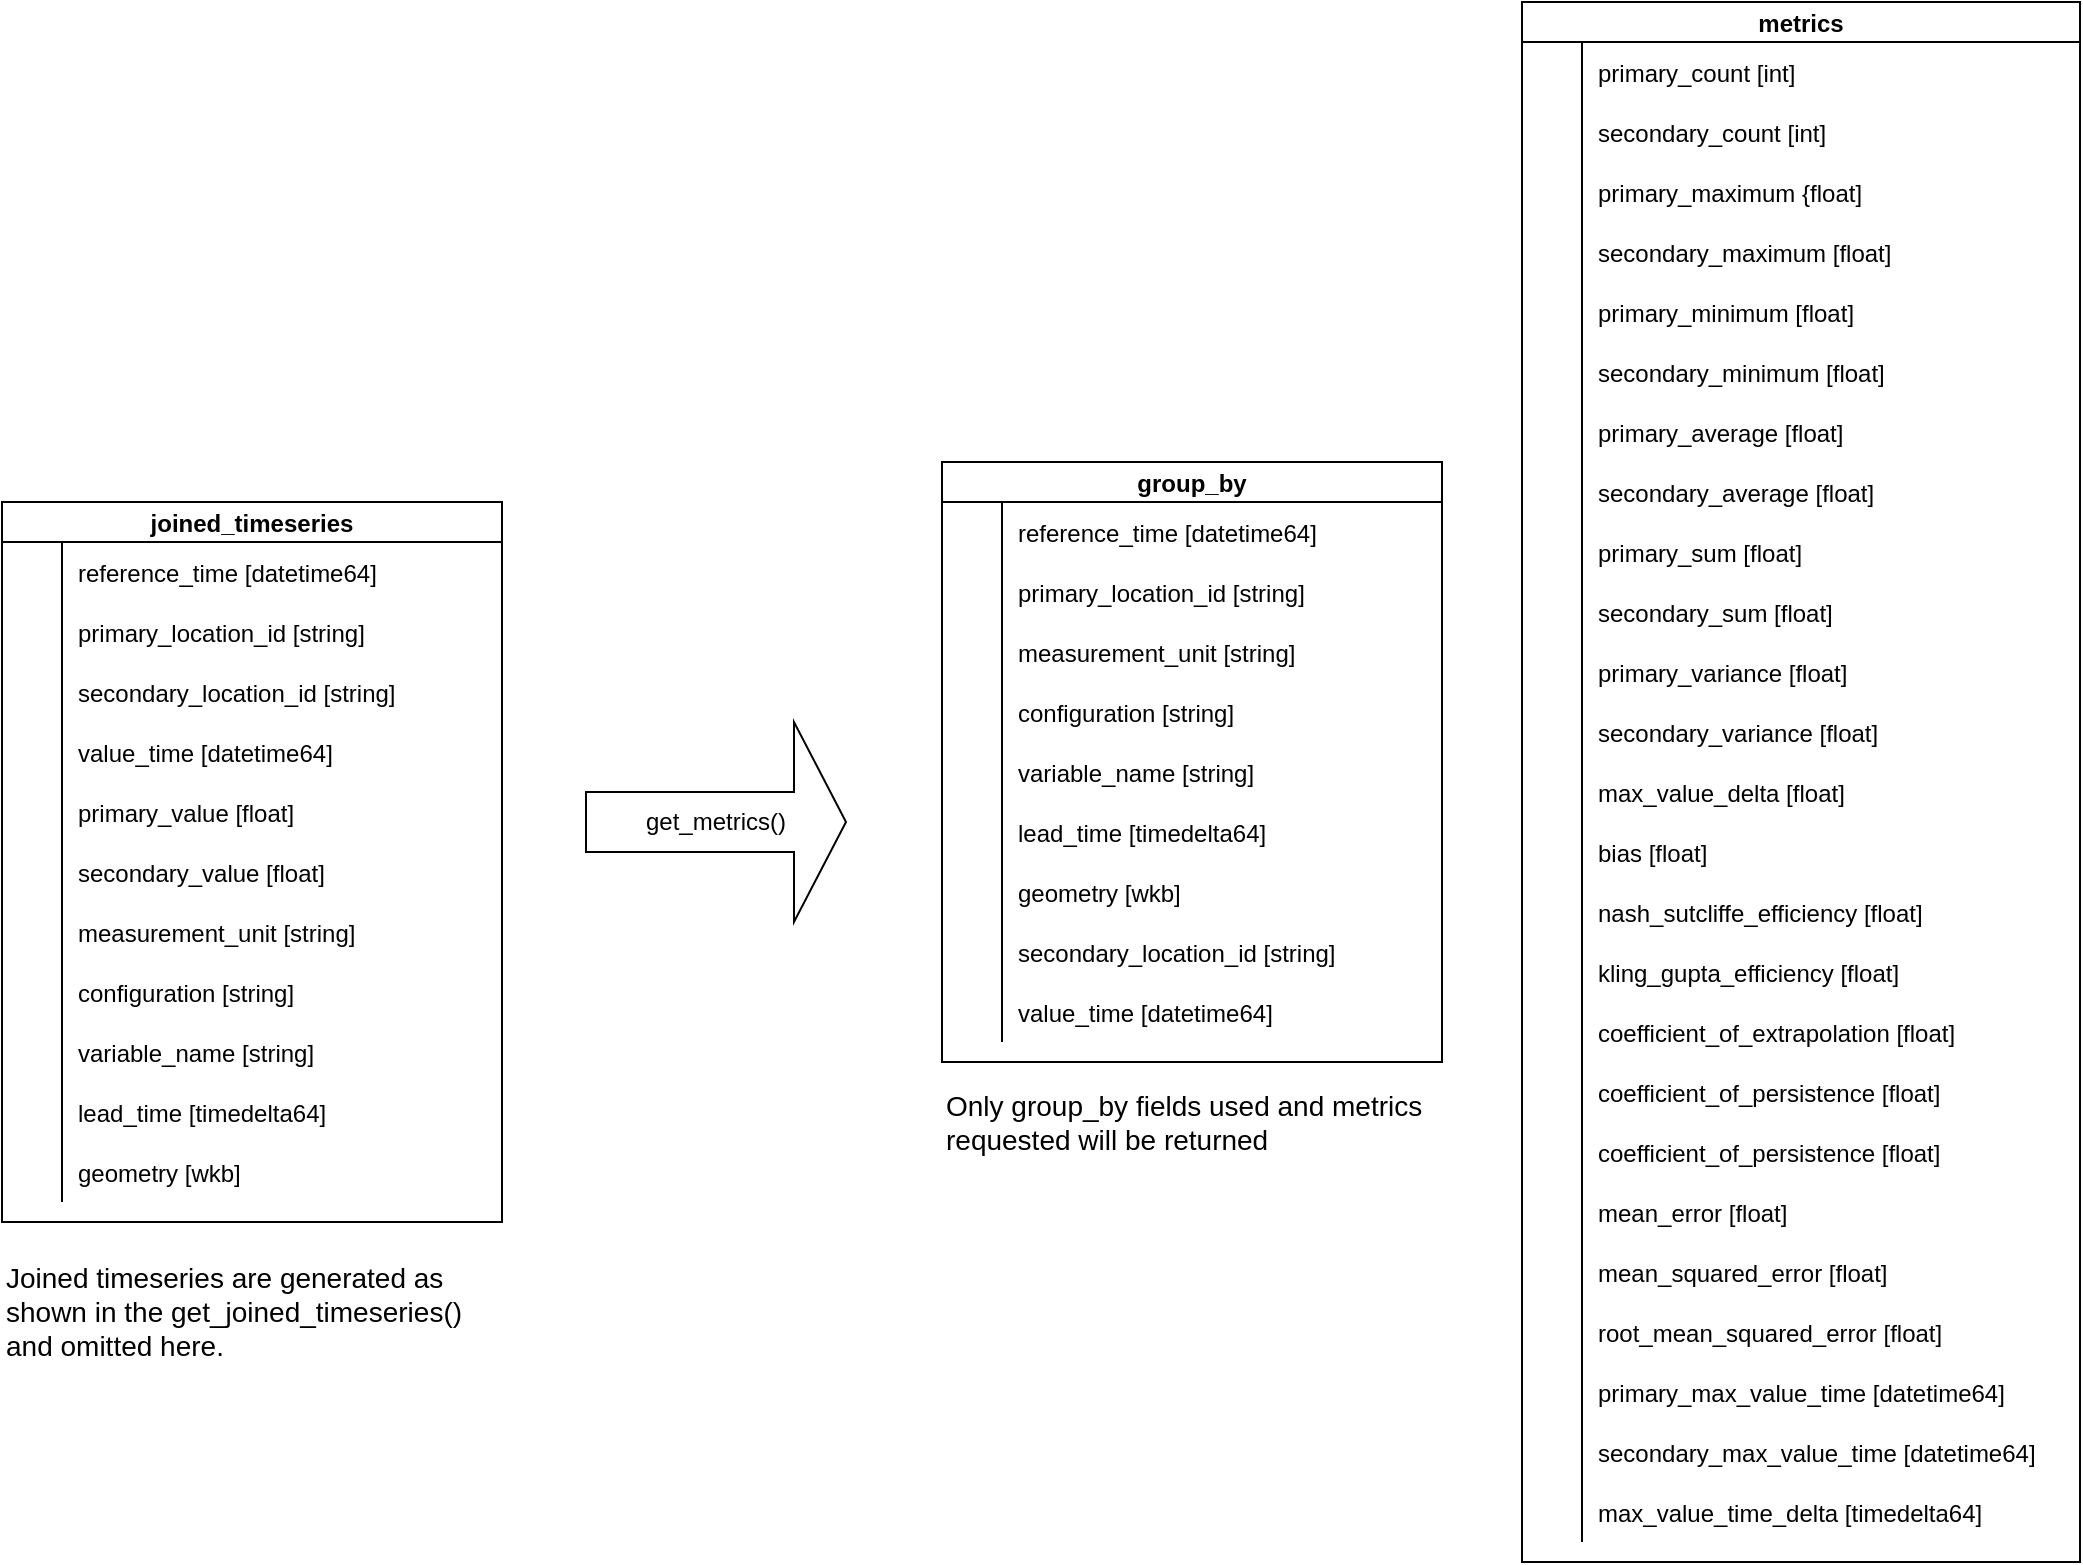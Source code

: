 <mxfile version="21.2.9" type="device">
  <diagram id="R2lEEEUBdFMjLlhIrx00" name="Page-1">
    <mxGraphModel dx="1360" dy="746" grid="1" gridSize="10" guides="1" tooltips="1" connect="1" arrows="1" fold="1" page="1" pageScale="1" pageWidth="1100" pageHeight="850" math="0" shadow="0" extFonts="Permanent Marker^https://fonts.googleapis.com/css?family=Permanent+Marker">
      <root>
        <mxCell id="0" />
        <mxCell id="1" parent="0" />
        <mxCell id="tc0GpmM06Jn6VgE5xIzc-20" value="metrics" style="shape=table;startSize=20;container=1;collapsible=1;childLayout=tableLayout;fixedRows=1;rowLines=0;fontStyle=1;align=center;resizeLast=1;" parent="1" vertex="1">
          <mxGeometry x="800" y="30" width="279" height="780" as="geometry" />
        </mxCell>
        <mxCell id="tc0GpmM06Jn6VgE5xIzc-21" value="" style="shape=partialRectangle;collapsible=0;dropTarget=0;pointerEvents=0;fillColor=none;points=[[0,0.5],[1,0.5]];portConstraint=eastwest;top=0;left=0;right=0;bottom=0;" parent="tc0GpmM06Jn6VgE5xIzc-20" vertex="1">
          <mxGeometry y="20" width="279" height="30" as="geometry" />
        </mxCell>
        <mxCell id="tc0GpmM06Jn6VgE5xIzc-22" value="" style="shape=partialRectangle;overflow=hidden;connectable=0;fillColor=none;top=0;left=0;bottom=0;right=0;" parent="tc0GpmM06Jn6VgE5xIzc-21" vertex="1">
          <mxGeometry width="30" height="30" as="geometry">
            <mxRectangle width="30" height="30" as="alternateBounds" />
          </mxGeometry>
        </mxCell>
        <mxCell id="tc0GpmM06Jn6VgE5xIzc-23" value="primary_count [int]" style="shape=partialRectangle;overflow=hidden;connectable=0;fillColor=none;top=0;left=0;bottom=0;right=0;align=left;spacingLeft=6;" parent="tc0GpmM06Jn6VgE5xIzc-21" vertex="1">
          <mxGeometry x="30" width="249" height="30" as="geometry">
            <mxRectangle width="249" height="30" as="alternateBounds" />
          </mxGeometry>
        </mxCell>
        <mxCell id="tc0GpmM06Jn6VgE5xIzc-36" style="shape=partialRectangle;collapsible=0;dropTarget=0;pointerEvents=0;fillColor=none;points=[[0,0.5],[1,0.5]];portConstraint=eastwest;top=0;left=0;right=0;bottom=0;" parent="tc0GpmM06Jn6VgE5xIzc-20" vertex="1">
          <mxGeometry y="50" width="279" height="30" as="geometry" />
        </mxCell>
        <mxCell id="tc0GpmM06Jn6VgE5xIzc-37" value="" style="shape=partialRectangle;overflow=hidden;connectable=0;fillColor=none;top=0;left=0;bottom=0;right=0;" parent="tc0GpmM06Jn6VgE5xIzc-36" vertex="1">
          <mxGeometry width="30" height="30" as="geometry">
            <mxRectangle width="30" height="30" as="alternateBounds" />
          </mxGeometry>
        </mxCell>
        <mxCell id="tc0GpmM06Jn6VgE5xIzc-38" value="secondary_count [int]" style="shape=partialRectangle;overflow=hidden;connectable=0;fillColor=none;top=0;left=0;bottom=0;right=0;align=left;spacingLeft=6;" parent="tc0GpmM06Jn6VgE5xIzc-36" vertex="1">
          <mxGeometry x="30" width="249" height="30" as="geometry">
            <mxRectangle width="249" height="30" as="alternateBounds" />
          </mxGeometry>
        </mxCell>
        <mxCell id="tc0GpmM06Jn6VgE5xIzc-30" style="shape=partialRectangle;collapsible=0;dropTarget=0;pointerEvents=0;fillColor=none;points=[[0,0.5],[1,0.5]];portConstraint=eastwest;top=0;left=0;right=0;bottom=0;" parent="tc0GpmM06Jn6VgE5xIzc-20" vertex="1">
          <mxGeometry y="80" width="279" height="30" as="geometry" />
        </mxCell>
        <mxCell id="tc0GpmM06Jn6VgE5xIzc-31" value="" style="shape=partialRectangle;overflow=hidden;connectable=0;fillColor=none;top=0;left=0;bottom=0;right=0;" parent="tc0GpmM06Jn6VgE5xIzc-30" vertex="1">
          <mxGeometry width="30" height="30" as="geometry">
            <mxRectangle width="30" height="30" as="alternateBounds" />
          </mxGeometry>
        </mxCell>
        <mxCell id="tc0GpmM06Jn6VgE5xIzc-32" value="primary_maximum {float]" style="shape=partialRectangle;overflow=hidden;connectable=0;fillColor=none;top=0;left=0;bottom=0;right=0;align=left;spacingLeft=6;" parent="tc0GpmM06Jn6VgE5xIzc-30" vertex="1">
          <mxGeometry x="30" width="249" height="30" as="geometry">
            <mxRectangle width="249" height="30" as="alternateBounds" />
          </mxGeometry>
        </mxCell>
        <mxCell id="tc0GpmM06Jn6VgE5xIzc-33" style="shape=partialRectangle;collapsible=0;dropTarget=0;pointerEvents=0;fillColor=none;points=[[0,0.5],[1,0.5]];portConstraint=eastwest;top=0;left=0;right=0;bottom=0;" parent="tc0GpmM06Jn6VgE5xIzc-20" vertex="1">
          <mxGeometry y="110" width="279" height="30" as="geometry" />
        </mxCell>
        <mxCell id="tc0GpmM06Jn6VgE5xIzc-34" value="" style="shape=partialRectangle;overflow=hidden;connectable=0;fillColor=none;top=0;left=0;bottom=0;right=0;" parent="tc0GpmM06Jn6VgE5xIzc-33" vertex="1">
          <mxGeometry width="30" height="30" as="geometry">
            <mxRectangle width="30" height="30" as="alternateBounds" />
          </mxGeometry>
        </mxCell>
        <mxCell id="tc0GpmM06Jn6VgE5xIzc-35" value="secondary_maximum [float]" style="shape=partialRectangle;overflow=hidden;connectable=0;fillColor=none;top=0;left=0;bottom=0;right=0;align=left;spacingLeft=6;" parent="tc0GpmM06Jn6VgE5xIzc-33" vertex="1">
          <mxGeometry x="30" width="249" height="30" as="geometry">
            <mxRectangle width="249" height="30" as="alternateBounds" />
          </mxGeometry>
        </mxCell>
        <mxCell id="tc0GpmM06Jn6VgE5xIzc-53" style="shape=partialRectangle;collapsible=0;dropTarget=0;pointerEvents=0;fillColor=none;points=[[0,0.5],[1,0.5]];portConstraint=eastwest;top=0;left=0;right=0;bottom=0;" parent="tc0GpmM06Jn6VgE5xIzc-20" vertex="1">
          <mxGeometry y="140" width="279" height="30" as="geometry" />
        </mxCell>
        <mxCell id="tc0GpmM06Jn6VgE5xIzc-54" value="" style="shape=partialRectangle;overflow=hidden;connectable=0;fillColor=none;top=0;left=0;bottom=0;right=0;" parent="tc0GpmM06Jn6VgE5xIzc-53" vertex="1">
          <mxGeometry width="30" height="30" as="geometry">
            <mxRectangle width="30" height="30" as="alternateBounds" />
          </mxGeometry>
        </mxCell>
        <mxCell id="tc0GpmM06Jn6VgE5xIzc-55" value="primary_minimum [float]" style="shape=partialRectangle;overflow=hidden;connectable=0;fillColor=none;top=0;left=0;bottom=0;right=0;align=left;spacingLeft=6;" parent="tc0GpmM06Jn6VgE5xIzc-53" vertex="1">
          <mxGeometry x="30" width="249" height="30" as="geometry">
            <mxRectangle width="249" height="30" as="alternateBounds" />
          </mxGeometry>
        </mxCell>
        <mxCell id="tc0GpmM06Jn6VgE5xIzc-56" style="shape=partialRectangle;collapsible=0;dropTarget=0;pointerEvents=0;fillColor=none;points=[[0,0.5],[1,0.5]];portConstraint=eastwest;top=0;left=0;right=0;bottom=0;" parent="tc0GpmM06Jn6VgE5xIzc-20" vertex="1">
          <mxGeometry y="170" width="279" height="30" as="geometry" />
        </mxCell>
        <mxCell id="tc0GpmM06Jn6VgE5xIzc-57" value="" style="shape=partialRectangle;overflow=hidden;connectable=0;fillColor=none;top=0;left=0;bottom=0;right=0;" parent="tc0GpmM06Jn6VgE5xIzc-56" vertex="1">
          <mxGeometry width="30" height="30" as="geometry">
            <mxRectangle width="30" height="30" as="alternateBounds" />
          </mxGeometry>
        </mxCell>
        <mxCell id="tc0GpmM06Jn6VgE5xIzc-58" value="secondary_minimum [float]" style="shape=partialRectangle;overflow=hidden;connectable=0;fillColor=none;top=0;left=0;bottom=0;right=0;align=left;spacingLeft=6;" parent="tc0GpmM06Jn6VgE5xIzc-56" vertex="1">
          <mxGeometry x="30" width="249" height="30" as="geometry">
            <mxRectangle width="249" height="30" as="alternateBounds" />
          </mxGeometry>
        </mxCell>
        <mxCell id="tc0GpmM06Jn6VgE5xIzc-66" style="shape=partialRectangle;collapsible=0;dropTarget=0;pointerEvents=0;fillColor=none;points=[[0,0.5],[1,0.5]];portConstraint=eastwest;top=0;left=0;right=0;bottom=0;" parent="tc0GpmM06Jn6VgE5xIzc-20" vertex="1">
          <mxGeometry y="200" width="279" height="30" as="geometry" />
        </mxCell>
        <mxCell id="tc0GpmM06Jn6VgE5xIzc-67" value="" style="shape=partialRectangle;overflow=hidden;connectable=0;fillColor=none;top=0;left=0;bottom=0;right=0;" parent="tc0GpmM06Jn6VgE5xIzc-66" vertex="1">
          <mxGeometry width="30" height="30" as="geometry">
            <mxRectangle width="30" height="30" as="alternateBounds" />
          </mxGeometry>
        </mxCell>
        <mxCell id="tc0GpmM06Jn6VgE5xIzc-68" value="primary_average [float]" style="shape=partialRectangle;overflow=hidden;connectable=0;fillColor=none;top=0;left=0;bottom=0;right=0;align=left;spacingLeft=6;" parent="tc0GpmM06Jn6VgE5xIzc-66" vertex="1">
          <mxGeometry x="30" width="249" height="30" as="geometry">
            <mxRectangle width="249" height="30" as="alternateBounds" />
          </mxGeometry>
        </mxCell>
        <mxCell id="tc0GpmM06Jn6VgE5xIzc-40" style="shape=partialRectangle;collapsible=0;dropTarget=0;pointerEvents=0;fillColor=none;points=[[0,0.5],[1,0.5]];portConstraint=eastwest;top=0;left=0;right=0;bottom=0;" parent="tc0GpmM06Jn6VgE5xIzc-20" vertex="1">
          <mxGeometry y="230" width="279" height="30" as="geometry" />
        </mxCell>
        <mxCell id="tc0GpmM06Jn6VgE5xIzc-41" value="" style="shape=partialRectangle;overflow=hidden;connectable=0;fillColor=none;top=0;left=0;bottom=0;right=0;" parent="tc0GpmM06Jn6VgE5xIzc-40" vertex="1">
          <mxGeometry width="30" height="30" as="geometry">
            <mxRectangle width="30" height="30" as="alternateBounds" />
          </mxGeometry>
        </mxCell>
        <mxCell id="tc0GpmM06Jn6VgE5xIzc-42" value="secondary_average [float]" style="shape=partialRectangle;overflow=hidden;connectable=0;fillColor=none;top=0;left=0;bottom=0;right=0;align=left;spacingLeft=6;" parent="tc0GpmM06Jn6VgE5xIzc-40" vertex="1">
          <mxGeometry x="30" width="249" height="30" as="geometry">
            <mxRectangle width="249" height="30" as="alternateBounds" />
          </mxGeometry>
        </mxCell>
        <mxCell id="tc0GpmM06Jn6VgE5xIzc-24" value="" style="shape=partialRectangle;collapsible=0;dropTarget=0;pointerEvents=0;fillColor=none;points=[[0,0.5],[1,0.5]];portConstraint=eastwest;top=0;left=0;right=0;bottom=0;" parent="tc0GpmM06Jn6VgE5xIzc-20" vertex="1">
          <mxGeometry y="260" width="279" height="30" as="geometry" />
        </mxCell>
        <mxCell id="tc0GpmM06Jn6VgE5xIzc-25" value="" style="shape=partialRectangle;overflow=hidden;connectable=0;fillColor=none;top=0;left=0;bottom=0;right=0;" parent="tc0GpmM06Jn6VgE5xIzc-24" vertex="1">
          <mxGeometry width="30" height="30" as="geometry">
            <mxRectangle width="30" height="30" as="alternateBounds" />
          </mxGeometry>
        </mxCell>
        <mxCell id="tc0GpmM06Jn6VgE5xIzc-26" value="primary_sum [float]" style="shape=partialRectangle;overflow=hidden;connectable=0;fillColor=none;top=0;left=0;bottom=0;right=0;align=left;spacingLeft=6;" parent="tc0GpmM06Jn6VgE5xIzc-24" vertex="1">
          <mxGeometry x="30" width="249" height="30" as="geometry">
            <mxRectangle width="249" height="30" as="alternateBounds" />
          </mxGeometry>
        </mxCell>
        <mxCell id="tc0GpmM06Jn6VgE5xIzc-132" style="shape=partialRectangle;collapsible=0;dropTarget=0;pointerEvents=0;fillColor=none;points=[[0,0.5],[1,0.5]];portConstraint=eastwest;top=0;left=0;right=0;bottom=0;" parent="tc0GpmM06Jn6VgE5xIzc-20" vertex="1">
          <mxGeometry y="290" width="279" height="30" as="geometry" />
        </mxCell>
        <mxCell id="tc0GpmM06Jn6VgE5xIzc-133" style="shape=partialRectangle;overflow=hidden;connectable=0;fillColor=none;top=0;left=0;bottom=0;right=0;" parent="tc0GpmM06Jn6VgE5xIzc-132" vertex="1">
          <mxGeometry width="30" height="30" as="geometry">
            <mxRectangle width="30" height="30" as="alternateBounds" />
          </mxGeometry>
        </mxCell>
        <mxCell id="tc0GpmM06Jn6VgE5xIzc-134" value="secondary_sum [float]" style="shape=partialRectangle;overflow=hidden;connectable=0;fillColor=none;top=0;left=0;bottom=0;right=0;align=left;spacingLeft=6;" parent="tc0GpmM06Jn6VgE5xIzc-132" vertex="1">
          <mxGeometry x="30" width="249" height="30" as="geometry">
            <mxRectangle width="249" height="30" as="alternateBounds" />
          </mxGeometry>
        </mxCell>
        <mxCell id="tc0GpmM06Jn6VgE5xIzc-135" style="shape=partialRectangle;collapsible=0;dropTarget=0;pointerEvents=0;fillColor=none;points=[[0,0.5],[1,0.5]];portConstraint=eastwest;top=0;left=0;right=0;bottom=0;" parent="tc0GpmM06Jn6VgE5xIzc-20" vertex="1">
          <mxGeometry y="320" width="279" height="30" as="geometry" />
        </mxCell>
        <mxCell id="tc0GpmM06Jn6VgE5xIzc-136" style="shape=partialRectangle;overflow=hidden;connectable=0;fillColor=none;top=0;left=0;bottom=0;right=0;" parent="tc0GpmM06Jn6VgE5xIzc-135" vertex="1">
          <mxGeometry width="30" height="30" as="geometry">
            <mxRectangle width="30" height="30" as="alternateBounds" />
          </mxGeometry>
        </mxCell>
        <mxCell id="tc0GpmM06Jn6VgE5xIzc-137" value="primary_variance [float]" style="shape=partialRectangle;overflow=hidden;connectable=0;fillColor=none;top=0;left=0;bottom=0;right=0;align=left;spacingLeft=6;" parent="tc0GpmM06Jn6VgE5xIzc-135" vertex="1">
          <mxGeometry x="30" width="249" height="30" as="geometry">
            <mxRectangle width="249" height="30" as="alternateBounds" />
          </mxGeometry>
        </mxCell>
        <mxCell id="tc0GpmM06Jn6VgE5xIzc-138" style="shape=partialRectangle;collapsible=0;dropTarget=0;pointerEvents=0;fillColor=none;points=[[0,0.5],[1,0.5]];portConstraint=eastwest;top=0;left=0;right=0;bottom=0;" parent="tc0GpmM06Jn6VgE5xIzc-20" vertex="1">
          <mxGeometry y="350" width="279" height="30" as="geometry" />
        </mxCell>
        <mxCell id="tc0GpmM06Jn6VgE5xIzc-139" style="shape=partialRectangle;overflow=hidden;connectable=0;fillColor=none;top=0;left=0;bottom=0;right=0;" parent="tc0GpmM06Jn6VgE5xIzc-138" vertex="1">
          <mxGeometry width="30" height="30" as="geometry">
            <mxRectangle width="30" height="30" as="alternateBounds" />
          </mxGeometry>
        </mxCell>
        <mxCell id="tc0GpmM06Jn6VgE5xIzc-140" value="secondary_variance [float]" style="shape=partialRectangle;overflow=hidden;connectable=0;fillColor=none;top=0;left=0;bottom=0;right=0;align=left;spacingLeft=6;" parent="tc0GpmM06Jn6VgE5xIzc-138" vertex="1">
          <mxGeometry x="30" width="249" height="30" as="geometry">
            <mxRectangle width="249" height="30" as="alternateBounds" />
          </mxGeometry>
        </mxCell>
        <mxCell id="tc0GpmM06Jn6VgE5xIzc-141" style="shape=partialRectangle;collapsible=0;dropTarget=0;pointerEvents=0;fillColor=none;points=[[0,0.5],[1,0.5]];portConstraint=eastwest;top=0;left=0;right=0;bottom=0;" parent="tc0GpmM06Jn6VgE5xIzc-20" vertex="1">
          <mxGeometry y="380" width="279" height="30" as="geometry" />
        </mxCell>
        <mxCell id="tc0GpmM06Jn6VgE5xIzc-142" style="shape=partialRectangle;overflow=hidden;connectable=0;fillColor=none;top=0;left=0;bottom=0;right=0;" parent="tc0GpmM06Jn6VgE5xIzc-141" vertex="1">
          <mxGeometry width="30" height="30" as="geometry">
            <mxRectangle width="30" height="30" as="alternateBounds" />
          </mxGeometry>
        </mxCell>
        <mxCell id="tc0GpmM06Jn6VgE5xIzc-143" value="max_value_delta [float]" style="shape=partialRectangle;overflow=hidden;connectable=0;fillColor=none;top=0;left=0;bottom=0;right=0;align=left;spacingLeft=6;" parent="tc0GpmM06Jn6VgE5xIzc-141" vertex="1">
          <mxGeometry x="30" width="249" height="30" as="geometry">
            <mxRectangle width="249" height="30" as="alternateBounds" />
          </mxGeometry>
        </mxCell>
        <mxCell id="tc0GpmM06Jn6VgE5xIzc-144" style="shape=partialRectangle;collapsible=0;dropTarget=0;pointerEvents=0;fillColor=none;points=[[0,0.5],[1,0.5]];portConstraint=eastwest;top=0;left=0;right=0;bottom=0;" parent="tc0GpmM06Jn6VgE5xIzc-20" vertex="1">
          <mxGeometry y="410" width="279" height="30" as="geometry" />
        </mxCell>
        <mxCell id="tc0GpmM06Jn6VgE5xIzc-145" style="shape=partialRectangle;overflow=hidden;connectable=0;fillColor=none;top=0;left=0;bottom=0;right=0;" parent="tc0GpmM06Jn6VgE5xIzc-144" vertex="1">
          <mxGeometry width="30" height="30" as="geometry">
            <mxRectangle width="30" height="30" as="alternateBounds" />
          </mxGeometry>
        </mxCell>
        <mxCell id="tc0GpmM06Jn6VgE5xIzc-146" value="bias [float]" style="shape=partialRectangle;overflow=hidden;connectable=0;fillColor=none;top=0;left=0;bottom=0;right=0;align=left;spacingLeft=6;" parent="tc0GpmM06Jn6VgE5xIzc-144" vertex="1">
          <mxGeometry x="30" width="249" height="30" as="geometry">
            <mxRectangle width="249" height="30" as="alternateBounds" />
          </mxGeometry>
        </mxCell>
        <mxCell id="tc0GpmM06Jn6VgE5xIzc-147" style="shape=partialRectangle;collapsible=0;dropTarget=0;pointerEvents=0;fillColor=none;points=[[0,0.5],[1,0.5]];portConstraint=eastwest;top=0;left=0;right=0;bottom=0;" parent="tc0GpmM06Jn6VgE5xIzc-20" vertex="1">
          <mxGeometry y="440" width="279" height="30" as="geometry" />
        </mxCell>
        <mxCell id="tc0GpmM06Jn6VgE5xIzc-148" style="shape=partialRectangle;overflow=hidden;connectable=0;fillColor=none;top=0;left=0;bottom=0;right=0;" parent="tc0GpmM06Jn6VgE5xIzc-147" vertex="1">
          <mxGeometry width="30" height="30" as="geometry">
            <mxRectangle width="30" height="30" as="alternateBounds" />
          </mxGeometry>
        </mxCell>
        <mxCell id="tc0GpmM06Jn6VgE5xIzc-149" value="nash_sutcliffe_efficiency [float]" style="shape=partialRectangle;overflow=hidden;connectable=0;fillColor=none;top=0;left=0;bottom=0;right=0;align=left;spacingLeft=6;" parent="tc0GpmM06Jn6VgE5xIzc-147" vertex="1">
          <mxGeometry x="30" width="249" height="30" as="geometry">
            <mxRectangle width="249" height="30" as="alternateBounds" />
          </mxGeometry>
        </mxCell>
        <mxCell id="tc0GpmM06Jn6VgE5xIzc-150" style="shape=partialRectangle;collapsible=0;dropTarget=0;pointerEvents=0;fillColor=none;points=[[0,0.5],[1,0.5]];portConstraint=eastwest;top=0;left=0;right=0;bottom=0;" parent="tc0GpmM06Jn6VgE5xIzc-20" vertex="1">
          <mxGeometry y="470" width="279" height="30" as="geometry" />
        </mxCell>
        <mxCell id="tc0GpmM06Jn6VgE5xIzc-151" style="shape=partialRectangle;overflow=hidden;connectable=0;fillColor=none;top=0;left=0;bottom=0;right=0;" parent="tc0GpmM06Jn6VgE5xIzc-150" vertex="1">
          <mxGeometry width="30" height="30" as="geometry">
            <mxRectangle width="30" height="30" as="alternateBounds" />
          </mxGeometry>
        </mxCell>
        <mxCell id="tc0GpmM06Jn6VgE5xIzc-152" value="kling_gupta_efficiency [float]" style="shape=partialRectangle;overflow=hidden;connectable=0;fillColor=none;top=0;left=0;bottom=0;right=0;align=left;spacingLeft=6;" parent="tc0GpmM06Jn6VgE5xIzc-150" vertex="1">
          <mxGeometry x="30" width="249" height="30" as="geometry">
            <mxRectangle width="249" height="30" as="alternateBounds" />
          </mxGeometry>
        </mxCell>
        <mxCell id="tc0GpmM06Jn6VgE5xIzc-153" style="shape=partialRectangle;collapsible=0;dropTarget=0;pointerEvents=0;fillColor=none;points=[[0,0.5],[1,0.5]];portConstraint=eastwest;top=0;left=0;right=0;bottom=0;" parent="tc0GpmM06Jn6VgE5xIzc-20" vertex="1">
          <mxGeometry y="500" width="279" height="30" as="geometry" />
        </mxCell>
        <mxCell id="tc0GpmM06Jn6VgE5xIzc-154" style="shape=partialRectangle;overflow=hidden;connectable=0;fillColor=none;top=0;left=0;bottom=0;right=0;" parent="tc0GpmM06Jn6VgE5xIzc-153" vertex="1">
          <mxGeometry width="30" height="30" as="geometry">
            <mxRectangle width="30" height="30" as="alternateBounds" />
          </mxGeometry>
        </mxCell>
        <mxCell id="tc0GpmM06Jn6VgE5xIzc-155" value="coefficient_of_extrapolation [float]" style="shape=partialRectangle;overflow=hidden;connectable=0;fillColor=none;top=0;left=0;bottom=0;right=0;align=left;spacingLeft=6;" parent="tc0GpmM06Jn6VgE5xIzc-153" vertex="1">
          <mxGeometry x="30" width="249" height="30" as="geometry">
            <mxRectangle width="249" height="30" as="alternateBounds" />
          </mxGeometry>
        </mxCell>
        <mxCell id="hadm9isXbqiWV2K95Yho-1" style="shape=partialRectangle;collapsible=0;dropTarget=0;pointerEvents=0;fillColor=none;points=[[0,0.5],[1,0.5]];portConstraint=eastwest;top=0;left=0;right=0;bottom=0;" vertex="1" parent="tc0GpmM06Jn6VgE5xIzc-20">
          <mxGeometry y="530" width="279" height="30" as="geometry" />
        </mxCell>
        <mxCell id="hadm9isXbqiWV2K95Yho-2" style="shape=partialRectangle;overflow=hidden;connectable=0;fillColor=none;top=0;left=0;bottom=0;right=0;" vertex="1" parent="hadm9isXbqiWV2K95Yho-1">
          <mxGeometry width="30" height="30" as="geometry">
            <mxRectangle width="30" height="30" as="alternateBounds" />
          </mxGeometry>
        </mxCell>
        <mxCell id="hadm9isXbqiWV2K95Yho-3" value="coefficient_of_persistence [float]" style="shape=partialRectangle;overflow=hidden;connectable=0;fillColor=none;top=0;left=0;bottom=0;right=0;align=left;spacingLeft=6;" vertex="1" parent="hadm9isXbqiWV2K95Yho-1">
          <mxGeometry x="30" width="249" height="30" as="geometry">
            <mxRectangle width="249" height="30" as="alternateBounds" />
          </mxGeometry>
        </mxCell>
        <mxCell id="tc0GpmM06Jn6VgE5xIzc-156" style="shape=partialRectangle;collapsible=0;dropTarget=0;pointerEvents=0;fillColor=none;points=[[0,0.5],[1,0.5]];portConstraint=eastwest;top=0;left=0;right=0;bottom=0;" parent="tc0GpmM06Jn6VgE5xIzc-20" vertex="1">
          <mxGeometry y="560" width="279" height="30" as="geometry" />
        </mxCell>
        <mxCell id="tc0GpmM06Jn6VgE5xIzc-157" style="shape=partialRectangle;overflow=hidden;connectable=0;fillColor=none;top=0;left=0;bottom=0;right=0;" parent="tc0GpmM06Jn6VgE5xIzc-156" vertex="1">
          <mxGeometry width="30" height="30" as="geometry">
            <mxRectangle width="30" height="30" as="alternateBounds" />
          </mxGeometry>
        </mxCell>
        <mxCell id="tc0GpmM06Jn6VgE5xIzc-158" value="coefficient_of_persistence [float]" style="shape=partialRectangle;overflow=hidden;connectable=0;fillColor=none;top=0;left=0;bottom=0;right=0;align=left;spacingLeft=6;" parent="tc0GpmM06Jn6VgE5xIzc-156" vertex="1">
          <mxGeometry x="30" width="249" height="30" as="geometry">
            <mxRectangle width="249" height="30" as="alternateBounds" />
          </mxGeometry>
        </mxCell>
        <mxCell id="tc0GpmM06Jn6VgE5xIzc-159" style="shape=partialRectangle;collapsible=0;dropTarget=0;pointerEvents=0;fillColor=none;points=[[0,0.5],[1,0.5]];portConstraint=eastwest;top=0;left=0;right=0;bottom=0;" parent="tc0GpmM06Jn6VgE5xIzc-20" vertex="1">
          <mxGeometry y="590" width="279" height="30" as="geometry" />
        </mxCell>
        <mxCell id="tc0GpmM06Jn6VgE5xIzc-160" style="shape=partialRectangle;overflow=hidden;connectable=0;fillColor=none;top=0;left=0;bottom=0;right=0;" parent="tc0GpmM06Jn6VgE5xIzc-159" vertex="1">
          <mxGeometry width="30" height="30" as="geometry">
            <mxRectangle width="30" height="30" as="alternateBounds" />
          </mxGeometry>
        </mxCell>
        <mxCell id="tc0GpmM06Jn6VgE5xIzc-161" value="mean_error [float]" style="shape=partialRectangle;overflow=hidden;connectable=0;fillColor=none;top=0;left=0;bottom=0;right=0;align=left;spacingLeft=6;" parent="tc0GpmM06Jn6VgE5xIzc-159" vertex="1">
          <mxGeometry x="30" width="249" height="30" as="geometry">
            <mxRectangle width="249" height="30" as="alternateBounds" />
          </mxGeometry>
        </mxCell>
        <mxCell id="tc0GpmM06Jn6VgE5xIzc-162" style="shape=partialRectangle;collapsible=0;dropTarget=0;pointerEvents=0;fillColor=none;points=[[0,0.5],[1,0.5]];portConstraint=eastwest;top=0;left=0;right=0;bottom=0;" parent="tc0GpmM06Jn6VgE5xIzc-20" vertex="1">
          <mxGeometry y="620" width="279" height="30" as="geometry" />
        </mxCell>
        <mxCell id="tc0GpmM06Jn6VgE5xIzc-163" style="shape=partialRectangle;overflow=hidden;connectable=0;fillColor=none;top=0;left=0;bottom=0;right=0;" parent="tc0GpmM06Jn6VgE5xIzc-162" vertex="1">
          <mxGeometry width="30" height="30" as="geometry">
            <mxRectangle width="30" height="30" as="alternateBounds" />
          </mxGeometry>
        </mxCell>
        <mxCell id="tc0GpmM06Jn6VgE5xIzc-164" value="mean_squared_error [float]" style="shape=partialRectangle;overflow=hidden;connectable=0;fillColor=none;top=0;left=0;bottom=0;right=0;align=left;spacingLeft=6;" parent="tc0GpmM06Jn6VgE5xIzc-162" vertex="1">
          <mxGeometry x="30" width="249" height="30" as="geometry">
            <mxRectangle width="249" height="30" as="alternateBounds" />
          </mxGeometry>
        </mxCell>
        <mxCell id="tc0GpmM06Jn6VgE5xIzc-165" style="shape=partialRectangle;collapsible=0;dropTarget=0;pointerEvents=0;fillColor=none;points=[[0,0.5],[1,0.5]];portConstraint=eastwest;top=0;left=0;right=0;bottom=0;" parent="tc0GpmM06Jn6VgE5xIzc-20" vertex="1">
          <mxGeometry y="650" width="279" height="30" as="geometry" />
        </mxCell>
        <mxCell id="tc0GpmM06Jn6VgE5xIzc-166" style="shape=partialRectangle;overflow=hidden;connectable=0;fillColor=none;top=0;left=0;bottom=0;right=0;" parent="tc0GpmM06Jn6VgE5xIzc-165" vertex="1">
          <mxGeometry width="30" height="30" as="geometry">
            <mxRectangle width="30" height="30" as="alternateBounds" />
          </mxGeometry>
        </mxCell>
        <mxCell id="tc0GpmM06Jn6VgE5xIzc-167" value="root_mean_squared_error [float]" style="shape=partialRectangle;overflow=hidden;connectable=0;fillColor=none;top=0;left=0;bottom=0;right=0;align=left;spacingLeft=6;" parent="tc0GpmM06Jn6VgE5xIzc-165" vertex="1">
          <mxGeometry x="30" width="249" height="30" as="geometry">
            <mxRectangle width="249" height="30" as="alternateBounds" />
          </mxGeometry>
        </mxCell>
        <mxCell id="tc0GpmM06Jn6VgE5xIzc-168" style="shape=partialRectangle;collapsible=0;dropTarget=0;pointerEvents=0;fillColor=none;points=[[0,0.5],[1,0.5]];portConstraint=eastwest;top=0;left=0;right=0;bottom=0;" parent="tc0GpmM06Jn6VgE5xIzc-20" vertex="1">
          <mxGeometry y="680" width="279" height="30" as="geometry" />
        </mxCell>
        <mxCell id="tc0GpmM06Jn6VgE5xIzc-169" style="shape=partialRectangle;overflow=hidden;connectable=0;fillColor=none;top=0;left=0;bottom=0;right=0;" parent="tc0GpmM06Jn6VgE5xIzc-168" vertex="1">
          <mxGeometry width="30" height="30" as="geometry">
            <mxRectangle width="30" height="30" as="alternateBounds" />
          </mxGeometry>
        </mxCell>
        <mxCell id="tc0GpmM06Jn6VgE5xIzc-170" value="primary_max_value_time [datetime64]" style="shape=partialRectangle;overflow=hidden;connectable=0;fillColor=none;top=0;left=0;bottom=0;right=0;align=left;spacingLeft=6;" parent="tc0GpmM06Jn6VgE5xIzc-168" vertex="1">
          <mxGeometry x="30" width="249" height="30" as="geometry">
            <mxRectangle width="249" height="30" as="alternateBounds" />
          </mxGeometry>
        </mxCell>
        <mxCell id="tc0GpmM06Jn6VgE5xIzc-171" style="shape=partialRectangle;collapsible=0;dropTarget=0;pointerEvents=0;fillColor=none;points=[[0,0.5],[1,0.5]];portConstraint=eastwest;top=0;left=0;right=0;bottom=0;" parent="tc0GpmM06Jn6VgE5xIzc-20" vertex="1">
          <mxGeometry y="710" width="279" height="30" as="geometry" />
        </mxCell>
        <mxCell id="tc0GpmM06Jn6VgE5xIzc-172" style="shape=partialRectangle;overflow=hidden;connectable=0;fillColor=none;top=0;left=0;bottom=0;right=0;" parent="tc0GpmM06Jn6VgE5xIzc-171" vertex="1">
          <mxGeometry width="30" height="30" as="geometry">
            <mxRectangle width="30" height="30" as="alternateBounds" />
          </mxGeometry>
        </mxCell>
        <mxCell id="tc0GpmM06Jn6VgE5xIzc-173" value="secondary_max_value_time [datetime64]" style="shape=partialRectangle;overflow=hidden;connectable=0;fillColor=none;top=0;left=0;bottom=0;right=0;align=left;spacingLeft=6;" parent="tc0GpmM06Jn6VgE5xIzc-171" vertex="1">
          <mxGeometry x="30" width="249" height="30" as="geometry">
            <mxRectangle width="249" height="30" as="alternateBounds" />
          </mxGeometry>
        </mxCell>
        <mxCell id="tc0GpmM06Jn6VgE5xIzc-174" style="shape=partialRectangle;collapsible=0;dropTarget=0;pointerEvents=0;fillColor=none;points=[[0,0.5],[1,0.5]];portConstraint=eastwest;top=0;left=0;right=0;bottom=0;" parent="tc0GpmM06Jn6VgE5xIzc-20" vertex="1">
          <mxGeometry y="740" width="279" height="30" as="geometry" />
        </mxCell>
        <mxCell id="tc0GpmM06Jn6VgE5xIzc-175" style="shape=partialRectangle;overflow=hidden;connectable=0;fillColor=none;top=0;left=0;bottom=0;right=0;" parent="tc0GpmM06Jn6VgE5xIzc-174" vertex="1">
          <mxGeometry width="30" height="30" as="geometry">
            <mxRectangle width="30" height="30" as="alternateBounds" />
          </mxGeometry>
        </mxCell>
        <mxCell id="tc0GpmM06Jn6VgE5xIzc-176" value="max_value_time_delta [timedelta64]" style="shape=partialRectangle;overflow=hidden;connectable=0;fillColor=none;top=0;left=0;bottom=0;right=0;align=left;spacingLeft=6;" parent="tc0GpmM06Jn6VgE5xIzc-174" vertex="1">
          <mxGeometry x="30" width="249" height="30" as="geometry">
            <mxRectangle width="249" height="30" as="alternateBounds" />
          </mxGeometry>
        </mxCell>
        <mxCell id="tc0GpmM06Jn6VgE5xIzc-65" value="get_metrics()" style="shape=singleArrow;whiteSpace=wrap;html=1;" parent="1" vertex="1">
          <mxGeometry x="332" y="390" width="130" height="100" as="geometry" />
        </mxCell>
        <mxCell id="tc0GpmM06Jn6VgE5xIzc-69" value="joined_timeseries" style="shape=table;startSize=20;container=1;collapsible=1;childLayout=tableLayout;fixedRows=1;rowLines=0;fontStyle=1;align=center;resizeLast=1;" parent="1" vertex="1">
          <mxGeometry x="40" y="280" width="250" height="360" as="geometry" />
        </mxCell>
        <mxCell id="tc0GpmM06Jn6VgE5xIzc-70" value="" style="shape=partialRectangle;collapsible=0;dropTarget=0;pointerEvents=0;fillColor=none;points=[[0,0.5],[1,0.5]];portConstraint=eastwest;top=0;left=0;right=0;bottom=0;" parent="tc0GpmM06Jn6VgE5xIzc-69" vertex="1">
          <mxGeometry y="20" width="250" height="30" as="geometry" />
        </mxCell>
        <mxCell id="tc0GpmM06Jn6VgE5xIzc-71" value="" style="shape=partialRectangle;overflow=hidden;connectable=0;fillColor=none;top=0;left=0;bottom=0;right=0;" parent="tc0GpmM06Jn6VgE5xIzc-70" vertex="1">
          <mxGeometry width="30" height="30" as="geometry">
            <mxRectangle width="30" height="30" as="alternateBounds" />
          </mxGeometry>
        </mxCell>
        <mxCell id="tc0GpmM06Jn6VgE5xIzc-72" value="reference_time [datetime64]" style="shape=partialRectangle;overflow=hidden;connectable=0;fillColor=none;top=0;left=0;bottom=0;right=0;align=left;spacingLeft=6;" parent="tc0GpmM06Jn6VgE5xIzc-70" vertex="1">
          <mxGeometry x="30" width="220" height="30" as="geometry">
            <mxRectangle width="220" height="30" as="alternateBounds" />
          </mxGeometry>
        </mxCell>
        <mxCell id="tc0GpmM06Jn6VgE5xIzc-73" style="shape=partialRectangle;collapsible=0;dropTarget=0;pointerEvents=0;fillColor=none;points=[[0,0.5],[1,0.5]];portConstraint=eastwest;top=0;left=0;right=0;bottom=0;" parent="tc0GpmM06Jn6VgE5xIzc-69" vertex="1">
          <mxGeometry y="50" width="250" height="30" as="geometry" />
        </mxCell>
        <mxCell id="tc0GpmM06Jn6VgE5xIzc-74" style="shape=partialRectangle;overflow=hidden;connectable=0;fillColor=none;top=0;left=0;bottom=0;right=0;" parent="tc0GpmM06Jn6VgE5xIzc-73" vertex="1">
          <mxGeometry width="30" height="30" as="geometry">
            <mxRectangle width="30" height="30" as="alternateBounds" />
          </mxGeometry>
        </mxCell>
        <mxCell id="tc0GpmM06Jn6VgE5xIzc-75" value="primary_location_id [string]" style="shape=partialRectangle;overflow=hidden;connectable=0;fillColor=none;top=0;left=0;bottom=0;right=0;align=left;spacingLeft=6;" parent="tc0GpmM06Jn6VgE5xIzc-73" vertex="1">
          <mxGeometry x="30" width="220" height="30" as="geometry">
            <mxRectangle width="220" height="30" as="alternateBounds" />
          </mxGeometry>
        </mxCell>
        <mxCell id="tc0GpmM06Jn6VgE5xIzc-76" style="shape=partialRectangle;collapsible=0;dropTarget=0;pointerEvents=0;fillColor=none;points=[[0,0.5],[1,0.5]];portConstraint=eastwest;top=0;left=0;right=0;bottom=0;" parent="tc0GpmM06Jn6VgE5xIzc-69" vertex="1">
          <mxGeometry y="80" width="250" height="30" as="geometry" />
        </mxCell>
        <mxCell id="tc0GpmM06Jn6VgE5xIzc-77" style="shape=partialRectangle;overflow=hidden;connectable=0;fillColor=none;top=0;left=0;bottom=0;right=0;" parent="tc0GpmM06Jn6VgE5xIzc-76" vertex="1">
          <mxGeometry width="30" height="30" as="geometry">
            <mxRectangle width="30" height="30" as="alternateBounds" />
          </mxGeometry>
        </mxCell>
        <mxCell id="tc0GpmM06Jn6VgE5xIzc-78" value="secondary_location_id [string]" style="shape=partialRectangle;overflow=hidden;connectable=0;fillColor=none;top=0;left=0;bottom=0;right=0;align=left;spacingLeft=6;" parent="tc0GpmM06Jn6VgE5xIzc-76" vertex="1">
          <mxGeometry x="30" width="220" height="30" as="geometry">
            <mxRectangle width="220" height="30" as="alternateBounds" />
          </mxGeometry>
        </mxCell>
        <mxCell id="tc0GpmM06Jn6VgE5xIzc-79" value="" style="shape=partialRectangle;collapsible=0;dropTarget=0;pointerEvents=0;fillColor=none;points=[[0,0.5],[1,0.5]];portConstraint=eastwest;top=0;left=0;right=0;bottom=0;" parent="tc0GpmM06Jn6VgE5xIzc-69" vertex="1">
          <mxGeometry y="110" width="250" height="30" as="geometry" />
        </mxCell>
        <mxCell id="tc0GpmM06Jn6VgE5xIzc-80" value="" style="shape=partialRectangle;overflow=hidden;connectable=0;fillColor=none;top=0;left=0;bottom=0;right=0;" parent="tc0GpmM06Jn6VgE5xIzc-79" vertex="1">
          <mxGeometry width="30" height="30" as="geometry">
            <mxRectangle width="30" height="30" as="alternateBounds" />
          </mxGeometry>
        </mxCell>
        <mxCell id="tc0GpmM06Jn6VgE5xIzc-81" value="value_time [datetime64]" style="shape=partialRectangle;overflow=hidden;connectable=0;fillColor=none;top=0;left=0;bottom=0;right=0;align=left;spacingLeft=6;" parent="tc0GpmM06Jn6VgE5xIzc-79" vertex="1">
          <mxGeometry x="30" width="220" height="30" as="geometry">
            <mxRectangle width="220" height="30" as="alternateBounds" />
          </mxGeometry>
        </mxCell>
        <mxCell id="tc0GpmM06Jn6VgE5xIzc-82" style="shape=partialRectangle;collapsible=0;dropTarget=0;pointerEvents=0;fillColor=none;points=[[0,0.5],[1,0.5]];portConstraint=eastwest;top=0;left=0;right=0;bottom=0;" parent="tc0GpmM06Jn6VgE5xIzc-69" vertex="1">
          <mxGeometry y="140" width="250" height="30" as="geometry" />
        </mxCell>
        <mxCell id="tc0GpmM06Jn6VgE5xIzc-83" style="shape=partialRectangle;overflow=hidden;connectable=0;fillColor=none;top=0;left=0;bottom=0;right=0;" parent="tc0GpmM06Jn6VgE5xIzc-82" vertex="1">
          <mxGeometry width="30" height="30" as="geometry">
            <mxRectangle width="30" height="30" as="alternateBounds" />
          </mxGeometry>
        </mxCell>
        <mxCell id="tc0GpmM06Jn6VgE5xIzc-84" value="primary_value [float]" style="shape=partialRectangle;overflow=hidden;connectable=0;fillColor=none;top=0;left=0;bottom=0;right=0;align=left;spacingLeft=6;" parent="tc0GpmM06Jn6VgE5xIzc-82" vertex="1">
          <mxGeometry x="30" width="220" height="30" as="geometry">
            <mxRectangle width="220" height="30" as="alternateBounds" />
          </mxGeometry>
        </mxCell>
        <mxCell id="tc0GpmM06Jn6VgE5xIzc-85" style="shape=partialRectangle;collapsible=0;dropTarget=0;pointerEvents=0;fillColor=none;points=[[0,0.5],[1,0.5]];portConstraint=eastwest;top=0;left=0;right=0;bottom=0;" parent="tc0GpmM06Jn6VgE5xIzc-69" vertex="1">
          <mxGeometry y="170" width="250" height="30" as="geometry" />
        </mxCell>
        <mxCell id="tc0GpmM06Jn6VgE5xIzc-86" style="shape=partialRectangle;overflow=hidden;connectable=0;fillColor=none;top=0;left=0;bottom=0;right=0;" parent="tc0GpmM06Jn6VgE5xIzc-85" vertex="1">
          <mxGeometry width="30" height="30" as="geometry">
            <mxRectangle width="30" height="30" as="alternateBounds" />
          </mxGeometry>
        </mxCell>
        <mxCell id="tc0GpmM06Jn6VgE5xIzc-87" value="secondary_value [float]" style="shape=partialRectangle;overflow=hidden;connectable=0;fillColor=none;top=0;left=0;bottom=0;right=0;align=left;spacingLeft=6;" parent="tc0GpmM06Jn6VgE5xIzc-85" vertex="1">
          <mxGeometry x="30" width="220" height="30" as="geometry">
            <mxRectangle width="220" height="30" as="alternateBounds" />
          </mxGeometry>
        </mxCell>
        <mxCell id="tc0GpmM06Jn6VgE5xIzc-88" style="shape=partialRectangle;collapsible=0;dropTarget=0;pointerEvents=0;fillColor=none;points=[[0,0.5],[1,0.5]];portConstraint=eastwest;top=0;left=0;right=0;bottom=0;" parent="tc0GpmM06Jn6VgE5xIzc-69" vertex="1">
          <mxGeometry y="200" width="250" height="30" as="geometry" />
        </mxCell>
        <mxCell id="tc0GpmM06Jn6VgE5xIzc-89" style="shape=partialRectangle;overflow=hidden;connectable=0;fillColor=none;top=0;left=0;bottom=0;right=0;" parent="tc0GpmM06Jn6VgE5xIzc-88" vertex="1">
          <mxGeometry width="30" height="30" as="geometry">
            <mxRectangle width="30" height="30" as="alternateBounds" />
          </mxGeometry>
        </mxCell>
        <mxCell id="tc0GpmM06Jn6VgE5xIzc-90" value="measurement_unit [string]" style="shape=partialRectangle;overflow=hidden;connectable=0;fillColor=none;top=0;left=0;bottom=0;right=0;align=left;spacingLeft=6;" parent="tc0GpmM06Jn6VgE5xIzc-88" vertex="1">
          <mxGeometry x="30" width="220" height="30" as="geometry">
            <mxRectangle width="220" height="30" as="alternateBounds" />
          </mxGeometry>
        </mxCell>
        <mxCell id="tc0GpmM06Jn6VgE5xIzc-91" style="shape=partialRectangle;collapsible=0;dropTarget=0;pointerEvents=0;fillColor=none;points=[[0,0.5],[1,0.5]];portConstraint=eastwest;top=0;left=0;right=0;bottom=0;" parent="tc0GpmM06Jn6VgE5xIzc-69" vertex="1">
          <mxGeometry y="230" width="250" height="30" as="geometry" />
        </mxCell>
        <mxCell id="tc0GpmM06Jn6VgE5xIzc-92" style="shape=partialRectangle;overflow=hidden;connectable=0;fillColor=none;top=0;left=0;bottom=0;right=0;" parent="tc0GpmM06Jn6VgE5xIzc-91" vertex="1">
          <mxGeometry width="30" height="30" as="geometry">
            <mxRectangle width="30" height="30" as="alternateBounds" />
          </mxGeometry>
        </mxCell>
        <mxCell id="tc0GpmM06Jn6VgE5xIzc-93" value="configuration [string]" style="shape=partialRectangle;overflow=hidden;connectable=0;fillColor=none;top=0;left=0;bottom=0;right=0;align=left;spacingLeft=6;" parent="tc0GpmM06Jn6VgE5xIzc-91" vertex="1">
          <mxGeometry x="30" width="220" height="30" as="geometry">
            <mxRectangle width="220" height="30" as="alternateBounds" />
          </mxGeometry>
        </mxCell>
        <mxCell id="tc0GpmM06Jn6VgE5xIzc-94" style="shape=partialRectangle;collapsible=0;dropTarget=0;pointerEvents=0;fillColor=none;points=[[0,0.5],[1,0.5]];portConstraint=eastwest;top=0;left=0;right=0;bottom=0;" parent="tc0GpmM06Jn6VgE5xIzc-69" vertex="1">
          <mxGeometry y="260" width="250" height="30" as="geometry" />
        </mxCell>
        <mxCell id="tc0GpmM06Jn6VgE5xIzc-95" style="shape=partialRectangle;overflow=hidden;connectable=0;fillColor=none;top=0;left=0;bottom=0;right=0;" parent="tc0GpmM06Jn6VgE5xIzc-94" vertex="1">
          <mxGeometry width="30" height="30" as="geometry">
            <mxRectangle width="30" height="30" as="alternateBounds" />
          </mxGeometry>
        </mxCell>
        <mxCell id="tc0GpmM06Jn6VgE5xIzc-96" value="variable_name [string]" style="shape=partialRectangle;overflow=hidden;connectable=0;fillColor=none;top=0;left=0;bottom=0;right=0;align=left;spacingLeft=6;" parent="tc0GpmM06Jn6VgE5xIzc-94" vertex="1">
          <mxGeometry x="30" width="220" height="30" as="geometry">
            <mxRectangle width="220" height="30" as="alternateBounds" />
          </mxGeometry>
        </mxCell>
        <mxCell id="tc0GpmM06Jn6VgE5xIzc-97" style="shape=partialRectangle;collapsible=0;dropTarget=0;pointerEvents=0;fillColor=none;points=[[0,0.5],[1,0.5]];portConstraint=eastwest;top=0;left=0;right=0;bottom=0;" parent="tc0GpmM06Jn6VgE5xIzc-69" vertex="1">
          <mxGeometry y="290" width="250" height="30" as="geometry" />
        </mxCell>
        <mxCell id="tc0GpmM06Jn6VgE5xIzc-98" style="shape=partialRectangle;overflow=hidden;connectable=0;fillColor=none;top=0;left=0;bottom=0;right=0;" parent="tc0GpmM06Jn6VgE5xIzc-97" vertex="1">
          <mxGeometry width="30" height="30" as="geometry">
            <mxRectangle width="30" height="30" as="alternateBounds" />
          </mxGeometry>
        </mxCell>
        <mxCell id="tc0GpmM06Jn6VgE5xIzc-99" value="lead_time [timedelta64]" style="shape=partialRectangle;overflow=hidden;connectable=0;fillColor=none;top=0;left=0;bottom=0;right=0;align=left;spacingLeft=6;" parent="tc0GpmM06Jn6VgE5xIzc-97" vertex="1">
          <mxGeometry x="30" width="220" height="30" as="geometry">
            <mxRectangle width="220" height="30" as="alternateBounds" />
          </mxGeometry>
        </mxCell>
        <mxCell id="tc0GpmM06Jn6VgE5xIzc-100" style="shape=partialRectangle;collapsible=0;dropTarget=0;pointerEvents=0;fillColor=none;points=[[0,0.5],[1,0.5]];portConstraint=eastwest;top=0;left=0;right=0;bottom=0;" parent="tc0GpmM06Jn6VgE5xIzc-69" vertex="1">
          <mxGeometry y="320" width="250" height="30" as="geometry" />
        </mxCell>
        <mxCell id="tc0GpmM06Jn6VgE5xIzc-101" style="shape=partialRectangle;overflow=hidden;connectable=0;fillColor=none;top=0;left=0;bottom=0;right=0;" parent="tc0GpmM06Jn6VgE5xIzc-100" vertex="1">
          <mxGeometry width="30" height="30" as="geometry">
            <mxRectangle width="30" height="30" as="alternateBounds" />
          </mxGeometry>
        </mxCell>
        <mxCell id="tc0GpmM06Jn6VgE5xIzc-102" value="geometry [wkb]" style="shape=partialRectangle;overflow=hidden;connectable=0;fillColor=none;top=0;left=0;bottom=0;right=0;align=left;spacingLeft=6;" parent="tc0GpmM06Jn6VgE5xIzc-100" vertex="1">
          <mxGeometry x="30" width="220" height="30" as="geometry">
            <mxRectangle width="220" height="30" as="alternateBounds" />
          </mxGeometry>
        </mxCell>
        <mxCell id="tc0GpmM06Jn6VgE5xIzc-103" value="group_by" style="shape=table;startSize=20;container=1;collapsible=1;childLayout=tableLayout;fixedRows=1;rowLines=0;fontStyle=1;align=center;resizeLast=1;" parent="1" vertex="1">
          <mxGeometry x="510" y="260" width="250" height="300" as="geometry" />
        </mxCell>
        <mxCell id="tc0GpmM06Jn6VgE5xIzc-104" value="" style="shape=partialRectangle;collapsible=0;dropTarget=0;pointerEvents=0;fillColor=none;points=[[0,0.5],[1,0.5]];portConstraint=eastwest;top=0;left=0;right=0;bottom=0;" parent="tc0GpmM06Jn6VgE5xIzc-103" vertex="1">
          <mxGeometry y="20" width="250" height="30" as="geometry" />
        </mxCell>
        <mxCell id="tc0GpmM06Jn6VgE5xIzc-105" value="" style="shape=partialRectangle;overflow=hidden;connectable=0;fillColor=none;top=0;left=0;bottom=0;right=0;" parent="tc0GpmM06Jn6VgE5xIzc-104" vertex="1">
          <mxGeometry width="30" height="30" as="geometry">
            <mxRectangle width="30" height="30" as="alternateBounds" />
          </mxGeometry>
        </mxCell>
        <mxCell id="tc0GpmM06Jn6VgE5xIzc-106" value="reference_time [datetime64]" style="shape=partialRectangle;overflow=hidden;connectable=0;fillColor=none;top=0;left=0;bottom=0;right=0;align=left;spacingLeft=6;" parent="tc0GpmM06Jn6VgE5xIzc-104" vertex="1">
          <mxGeometry x="30" width="220" height="30" as="geometry">
            <mxRectangle width="220" height="30" as="alternateBounds" />
          </mxGeometry>
        </mxCell>
        <mxCell id="tc0GpmM06Jn6VgE5xIzc-107" style="shape=partialRectangle;collapsible=0;dropTarget=0;pointerEvents=0;fillColor=none;points=[[0,0.5],[1,0.5]];portConstraint=eastwest;top=0;left=0;right=0;bottom=0;" parent="tc0GpmM06Jn6VgE5xIzc-103" vertex="1">
          <mxGeometry y="50" width="250" height="30" as="geometry" />
        </mxCell>
        <mxCell id="tc0GpmM06Jn6VgE5xIzc-108" value="" style="shape=partialRectangle;overflow=hidden;connectable=0;fillColor=none;top=0;left=0;bottom=0;right=0;" parent="tc0GpmM06Jn6VgE5xIzc-107" vertex="1">
          <mxGeometry width="30" height="30" as="geometry">
            <mxRectangle width="30" height="30" as="alternateBounds" />
          </mxGeometry>
        </mxCell>
        <mxCell id="tc0GpmM06Jn6VgE5xIzc-109" value="primary_location_id [string]" style="shape=partialRectangle;overflow=hidden;connectable=0;fillColor=none;top=0;left=0;bottom=0;right=0;align=left;spacingLeft=6;" parent="tc0GpmM06Jn6VgE5xIzc-107" vertex="1">
          <mxGeometry x="30" width="220" height="30" as="geometry">
            <mxRectangle width="220" height="30" as="alternateBounds" />
          </mxGeometry>
        </mxCell>
        <mxCell id="tc0GpmM06Jn6VgE5xIzc-110" style="shape=partialRectangle;collapsible=0;dropTarget=0;pointerEvents=0;fillColor=none;points=[[0,0.5],[1,0.5]];portConstraint=eastwest;top=0;left=0;right=0;bottom=0;" parent="tc0GpmM06Jn6VgE5xIzc-103" vertex="1">
          <mxGeometry y="80" width="250" height="30" as="geometry" />
        </mxCell>
        <mxCell id="tc0GpmM06Jn6VgE5xIzc-111" value="" style="shape=partialRectangle;overflow=hidden;connectable=0;fillColor=none;top=0;left=0;bottom=0;right=0;" parent="tc0GpmM06Jn6VgE5xIzc-110" vertex="1">
          <mxGeometry width="30" height="30" as="geometry">
            <mxRectangle width="30" height="30" as="alternateBounds" />
          </mxGeometry>
        </mxCell>
        <mxCell id="tc0GpmM06Jn6VgE5xIzc-112" value="measurement_unit [string]" style="shape=partialRectangle;overflow=hidden;connectable=0;fillColor=none;top=0;left=0;bottom=0;right=0;align=left;spacingLeft=6;" parent="tc0GpmM06Jn6VgE5xIzc-110" vertex="1">
          <mxGeometry x="30" width="220" height="30" as="geometry">
            <mxRectangle width="220" height="30" as="alternateBounds" />
          </mxGeometry>
        </mxCell>
        <mxCell id="tc0GpmM06Jn6VgE5xIzc-113" style="shape=partialRectangle;collapsible=0;dropTarget=0;pointerEvents=0;fillColor=none;points=[[0,0.5],[1,0.5]];portConstraint=eastwest;top=0;left=0;right=0;bottom=0;" parent="tc0GpmM06Jn6VgE5xIzc-103" vertex="1">
          <mxGeometry y="110" width="250" height="30" as="geometry" />
        </mxCell>
        <mxCell id="tc0GpmM06Jn6VgE5xIzc-114" value="" style="shape=partialRectangle;overflow=hidden;connectable=0;fillColor=none;top=0;left=0;bottom=0;right=0;" parent="tc0GpmM06Jn6VgE5xIzc-113" vertex="1">
          <mxGeometry width="30" height="30" as="geometry">
            <mxRectangle width="30" height="30" as="alternateBounds" />
          </mxGeometry>
        </mxCell>
        <mxCell id="tc0GpmM06Jn6VgE5xIzc-115" value="configuration [string]" style="shape=partialRectangle;overflow=hidden;connectable=0;fillColor=none;top=0;left=0;bottom=0;right=0;align=left;spacingLeft=6;" parent="tc0GpmM06Jn6VgE5xIzc-113" vertex="1">
          <mxGeometry x="30" width="220" height="30" as="geometry">
            <mxRectangle width="220" height="30" as="alternateBounds" />
          </mxGeometry>
        </mxCell>
        <mxCell id="tc0GpmM06Jn6VgE5xIzc-116" style="shape=partialRectangle;collapsible=0;dropTarget=0;pointerEvents=0;fillColor=none;points=[[0,0.5],[1,0.5]];portConstraint=eastwest;top=0;left=0;right=0;bottom=0;" parent="tc0GpmM06Jn6VgE5xIzc-103" vertex="1">
          <mxGeometry y="140" width="250" height="30" as="geometry" />
        </mxCell>
        <mxCell id="tc0GpmM06Jn6VgE5xIzc-117" value="" style="shape=partialRectangle;overflow=hidden;connectable=0;fillColor=none;top=0;left=0;bottom=0;right=0;" parent="tc0GpmM06Jn6VgE5xIzc-116" vertex="1">
          <mxGeometry width="30" height="30" as="geometry">
            <mxRectangle width="30" height="30" as="alternateBounds" />
          </mxGeometry>
        </mxCell>
        <mxCell id="tc0GpmM06Jn6VgE5xIzc-118" value="variable_name [string]" style="shape=partialRectangle;overflow=hidden;connectable=0;fillColor=none;top=0;left=0;bottom=0;right=0;align=left;spacingLeft=6;" parent="tc0GpmM06Jn6VgE5xIzc-116" vertex="1">
          <mxGeometry x="30" width="220" height="30" as="geometry">
            <mxRectangle width="220" height="30" as="alternateBounds" />
          </mxGeometry>
        </mxCell>
        <mxCell id="tc0GpmM06Jn6VgE5xIzc-119" style="shape=partialRectangle;collapsible=0;dropTarget=0;pointerEvents=0;fillColor=none;points=[[0,0.5],[1,0.5]];portConstraint=eastwest;top=0;left=0;right=0;bottom=0;" parent="tc0GpmM06Jn6VgE5xIzc-103" vertex="1">
          <mxGeometry y="170" width="250" height="30" as="geometry" />
        </mxCell>
        <mxCell id="tc0GpmM06Jn6VgE5xIzc-120" value="" style="shape=partialRectangle;overflow=hidden;connectable=0;fillColor=none;top=0;left=0;bottom=0;right=0;" parent="tc0GpmM06Jn6VgE5xIzc-119" vertex="1">
          <mxGeometry width="30" height="30" as="geometry">
            <mxRectangle width="30" height="30" as="alternateBounds" />
          </mxGeometry>
        </mxCell>
        <mxCell id="tc0GpmM06Jn6VgE5xIzc-121" value="lead_time [timedelta64]" style="shape=partialRectangle;overflow=hidden;connectable=0;fillColor=none;top=0;left=0;bottom=0;right=0;align=left;spacingLeft=6;" parent="tc0GpmM06Jn6VgE5xIzc-119" vertex="1">
          <mxGeometry x="30" width="220" height="30" as="geometry">
            <mxRectangle width="220" height="30" as="alternateBounds" />
          </mxGeometry>
        </mxCell>
        <mxCell id="tc0GpmM06Jn6VgE5xIzc-122" style="shape=partialRectangle;collapsible=0;dropTarget=0;pointerEvents=0;fillColor=none;points=[[0,0.5],[1,0.5]];portConstraint=eastwest;top=0;left=0;right=0;bottom=0;" parent="tc0GpmM06Jn6VgE5xIzc-103" vertex="1">
          <mxGeometry y="200" width="250" height="30" as="geometry" />
        </mxCell>
        <mxCell id="tc0GpmM06Jn6VgE5xIzc-123" value="" style="shape=partialRectangle;overflow=hidden;connectable=0;fillColor=none;top=0;left=0;bottom=0;right=0;" parent="tc0GpmM06Jn6VgE5xIzc-122" vertex="1">
          <mxGeometry width="30" height="30" as="geometry">
            <mxRectangle width="30" height="30" as="alternateBounds" />
          </mxGeometry>
        </mxCell>
        <mxCell id="tc0GpmM06Jn6VgE5xIzc-124" value="geometry [wkb]" style="shape=partialRectangle;overflow=hidden;connectable=0;fillColor=none;top=0;left=0;bottom=0;right=0;align=left;spacingLeft=6;" parent="tc0GpmM06Jn6VgE5xIzc-122" vertex="1">
          <mxGeometry x="30" width="220" height="30" as="geometry">
            <mxRectangle width="220" height="30" as="alternateBounds" />
          </mxGeometry>
        </mxCell>
        <mxCell id="tc0GpmM06Jn6VgE5xIzc-125" style="shape=partialRectangle;collapsible=0;dropTarget=0;pointerEvents=0;fillColor=none;points=[[0,0.5],[1,0.5]];portConstraint=eastwest;top=0;left=0;right=0;bottom=0;" parent="tc0GpmM06Jn6VgE5xIzc-103" vertex="1">
          <mxGeometry y="230" width="250" height="30" as="geometry" />
        </mxCell>
        <mxCell id="tc0GpmM06Jn6VgE5xIzc-126" value="" style="shape=partialRectangle;overflow=hidden;connectable=0;fillColor=none;top=0;left=0;bottom=0;right=0;" parent="tc0GpmM06Jn6VgE5xIzc-125" vertex="1">
          <mxGeometry width="30" height="30" as="geometry">
            <mxRectangle width="30" height="30" as="alternateBounds" />
          </mxGeometry>
        </mxCell>
        <mxCell id="tc0GpmM06Jn6VgE5xIzc-127" value="secondary_location_id [string]" style="shape=partialRectangle;overflow=hidden;connectable=0;fillColor=none;top=0;left=0;bottom=0;right=0;align=left;spacingLeft=6;" parent="tc0GpmM06Jn6VgE5xIzc-125" vertex="1">
          <mxGeometry x="30" width="220" height="30" as="geometry">
            <mxRectangle width="220" height="30" as="alternateBounds" />
          </mxGeometry>
        </mxCell>
        <mxCell id="tc0GpmM06Jn6VgE5xIzc-128" value="" style="shape=partialRectangle;collapsible=0;dropTarget=0;pointerEvents=0;fillColor=none;points=[[0,0.5],[1,0.5]];portConstraint=eastwest;top=0;left=0;right=0;bottom=0;" parent="tc0GpmM06Jn6VgE5xIzc-103" vertex="1">
          <mxGeometry y="260" width="250" height="30" as="geometry" />
        </mxCell>
        <mxCell id="tc0GpmM06Jn6VgE5xIzc-129" value="" style="shape=partialRectangle;overflow=hidden;connectable=0;fillColor=none;top=0;left=0;bottom=0;right=0;" parent="tc0GpmM06Jn6VgE5xIzc-128" vertex="1">
          <mxGeometry width="30" height="30" as="geometry">
            <mxRectangle width="30" height="30" as="alternateBounds" />
          </mxGeometry>
        </mxCell>
        <mxCell id="tc0GpmM06Jn6VgE5xIzc-130" value="value_time [datetime64]" style="shape=partialRectangle;overflow=hidden;connectable=0;fillColor=none;top=0;left=0;bottom=0;right=0;align=left;spacingLeft=6;" parent="tc0GpmM06Jn6VgE5xIzc-128" vertex="1">
          <mxGeometry x="30" width="220" height="30" as="geometry">
            <mxRectangle width="220" height="30" as="alternateBounds" />
          </mxGeometry>
        </mxCell>
        <mxCell id="tc0GpmM06Jn6VgE5xIzc-181" value="&lt;font style=&quot;font-size: 14px;&quot;&gt;Only group_by fields used and metrics requested will be returned&lt;/font&gt;" style="text;html=1;strokeColor=none;fillColor=none;align=left;verticalAlign=middle;whiteSpace=wrap;rounded=0;" parent="1" vertex="1">
          <mxGeometry x="510" y="560" width="250" height="60" as="geometry" />
        </mxCell>
        <mxCell id="tc0GpmM06Jn6VgE5xIzc-182" value="&lt;font style=&quot;font-size: 14px;&quot;&gt;Joined timeseries are generated as shown in the get_joined_timeseries() and omitted here.&lt;/font&gt;" style="text;html=1;strokeColor=none;fillColor=none;align=left;verticalAlign=middle;whiteSpace=wrap;rounded=0;" parent="1" vertex="1">
          <mxGeometry x="40" y="650" width="250" height="70" as="geometry" />
        </mxCell>
      </root>
    </mxGraphModel>
  </diagram>
</mxfile>
